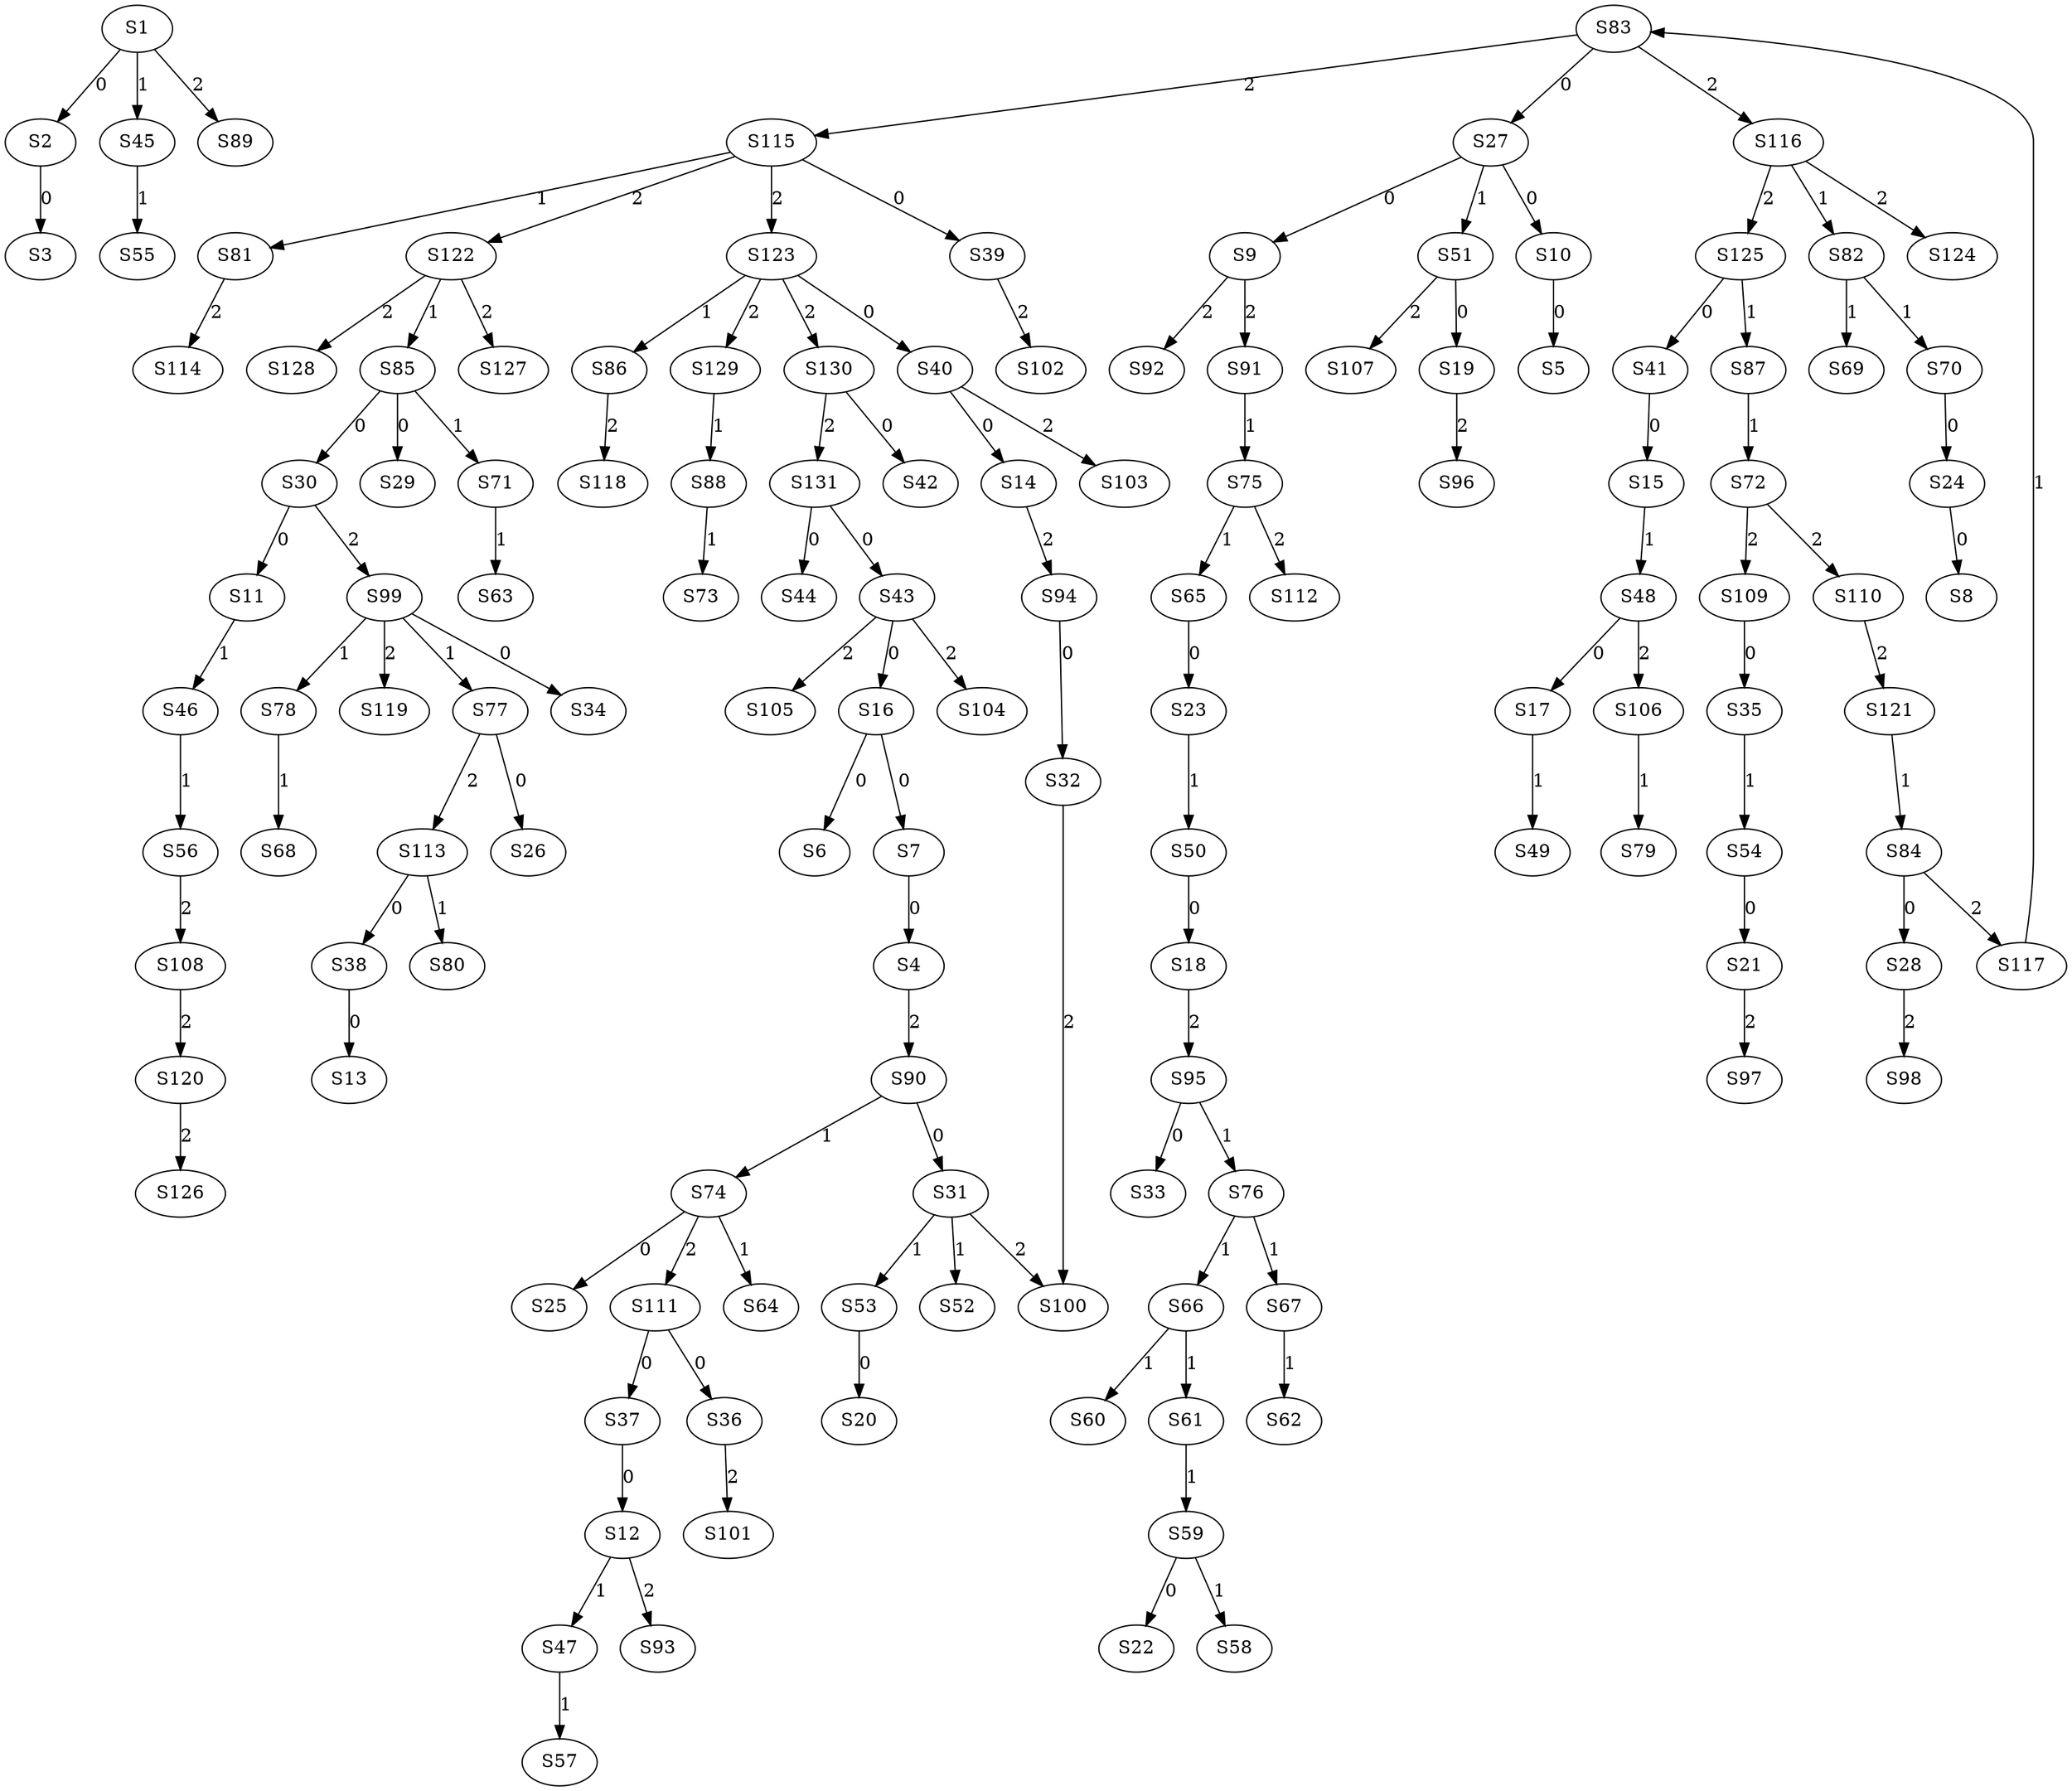 strict digraph {
	S1 -> S2 [ label = 0 ];
	S2 -> S3 [ label = 0 ];
	S7 -> S4 [ label = 0 ];
	S10 -> S5 [ label = 0 ];
	S16 -> S6 [ label = 0 ];
	S16 -> S7 [ label = 0 ];
	S24 -> S8 [ label = 0 ];
	S27 -> S9 [ label = 0 ];
	S27 -> S10 [ label = 0 ];
	S30 -> S11 [ label = 0 ];
	S37 -> S12 [ label = 0 ];
	S38 -> S13 [ label = 0 ];
	S40 -> S14 [ label = 0 ];
	S41 -> S15 [ label = 0 ];
	S43 -> S16 [ label = 0 ];
	S48 -> S17 [ label = 0 ];
	S50 -> S18 [ label = 0 ];
	S51 -> S19 [ label = 0 ];
	S53 -> S20 [ label = 0 ];
	S54 -> S21 [ label = 0 ];
	S59 -> S22 [ label = 0 ];
	S65 -> S23 [ label = 0 ];
	S70 -> S24 [ label = 0 ];
	S74 -> S25 [ label = 0 ];
	S77 -> S26 [ label = 0 ];
	S83 -> S27 [ label = 0 ];
	S84 -> S28 [ label = 0 ];
	S85 -> S29 [ label = 0 ];
	S85 -> S30 [ label = 0 ];
	S90 -> S31 [ label = 0 ];
	S94 -> S32 [ label = 0 ];
	S95 -> S33 [ label = 0 ];
	S99 -> S34 [ label = 0 ];
	S109 -> S35 [ label = 0 ];
	S111 -> S36 [ label = 0 ];
	S111 -> S37 [ label = 0 ];
	S113 -> S38 [ label = 0 ];
	S115 -> S39 [ label = 0 ];
	S123 -> S40 [ label = 0 ];
	S125 -> S41 [ label = 0 ];
	S130 -> S42 [ label = 0 ];
	S131 -> S43 [ label = 0 ];
	S131 -> S44 [ label = 0 ];
	S1 -> S45 [ label = 1 ];
	S11 -> S46 [ label = 1 ];
	S12 -> S47 [ label = 1 ];
	S15 -> S48 [ label = 1 ];
	S17 -> S49 [ label = 1 ];
	S23 -> S50 [ label = 1 ];
	S27 -> S51 [ label = 1 ];
	S31 -> S52 [ label = 1 ];
	S31 -> S53 [ label = 1 ];
	S35 -> S54 [ label = 1 ];
	S45 -> S55 [ label = 1 ];
	S46 -> S56 [ label = 1 ];
	S47 -> S57 [ label = 1 ];
	S59 -> S58 [ label = 1 ];
	S61 -> S59 [ label = 1 ];
	S66 -> S60 [ label = 1 ];
	S66 -> S61 [ label = 1 ];
	S67 -> S62 [ label = 1 ];
	S71 -> S63 [ label = 1 ];
	S74 -> S64 [ label = 1 ];
	S75 -> S65 [ label = 1 ];
	S76 -> S66 [ label = 1 ];
	S76 -> S67 [ label = 1 ];
	S78 -> S68 [ label = 1 ];
	S82 -> S69 [ label = 1 ];
	S82 -> S70 [ label = 1 ];
	S85 -> S71 [ label = 1 ];
	S87 -> S72 [ label = 1 ];
	S88 -> S73 [ label = 1 ];
	S90 -> S74 [ label = 1 ];
	S91 -> S75 [ label = 1 ];
	S95 -> S76 [ label = 1 ];
	S99 -> S77 [ label = 1 ];
	S99 -> S78 [ label = 1 ];
	S106 -> S79 [ label = 1 ];
	S113 -> S80 [ label = 1 ];
	S115 -> S81 [ label = 1 ];
	S116 -> S82 [ label = 1 ];
	S117 -> S83 [ label = 1 ];
	S121 -> S84 [ label = 1 ];
	S122 -> S85 [ label = 1 ];
	S123 -> S86 [ label = 1 ];
	S125 -> S87 [ label = 1 ];
	S129 -> S88 [ label = 1 ];
	S1 -> S89 [ label = 2 ];
	S4 -> S90 [ label = 2 ];
	S9 -> S91 [ label = 2 ];
	S9 -> S92 [ label = 2 ];
	S12 -> S93 [ label = 2 ];
	S14 -> S94 [ label = 2 ];
	S18 -> S95 [ label = 2 ];
	S19 -> S96 [ label = 2 ];
	S21 -> S97 [ label = 2 ];
	S28 -> S98 [ label = 2 ];
	S30 -> S99 [ label = 2 ];
	S31 -> S100 [ label = 2 ];
	S36 -> S101 [ label = 2 ];
	S39 -> S102 [ label = 2 ];
	S40 -> S103 [ label = 2 ];
	S43 -> S104 [ label = 2 ];
	S43 -> S105 [ label = 2 ];
	S48 -> S106 [ label = 2 ];
	S51 -> S107 [ label = 2 ];
	S56 -> S108 [ label = 2 ];
	S72 -> S109 [ label = 2 ];
	S72 -> S110 [ label = 2 ];
	S74 -> S111 [ label = 2 ];
	S75 -> S112 [ label = 2 ];
	S77 -> S113 [ label = 2 ];
	S81 -> S114 [ label = 2 ];
	S83 -> S115 [ label = 2 ];
	S83 -> S116 [ label = 2 ];
	S84 -> S117 [ label = 2 ];
	S86 -> S118 [ label = 2 ];
	S99 -> S119 [ label = 2 ];
	S108 -> S120 [ label = 2 ];
	S110 -> S121 [ label = 2 ];
	S115 -> S122 [ label = 2 ];
	S115 -> S123 [ label = 2 ];
	S116 -> S124 [ label = 2 ];
	S116 -> S125 [ label = 2 ];
	S120 -> S126 [ label = 2 ];
	S122 -> S127 [ label = 2 ];
	S122 -> S128 [ label = 2 ];
	S123 -> S129 [ label = 2 ];
	S123 -> S130 [ label = 2 ];
	S130 -> S131 [ label = 2 ];
	S32 -> S100 [ label = 2 ];
}